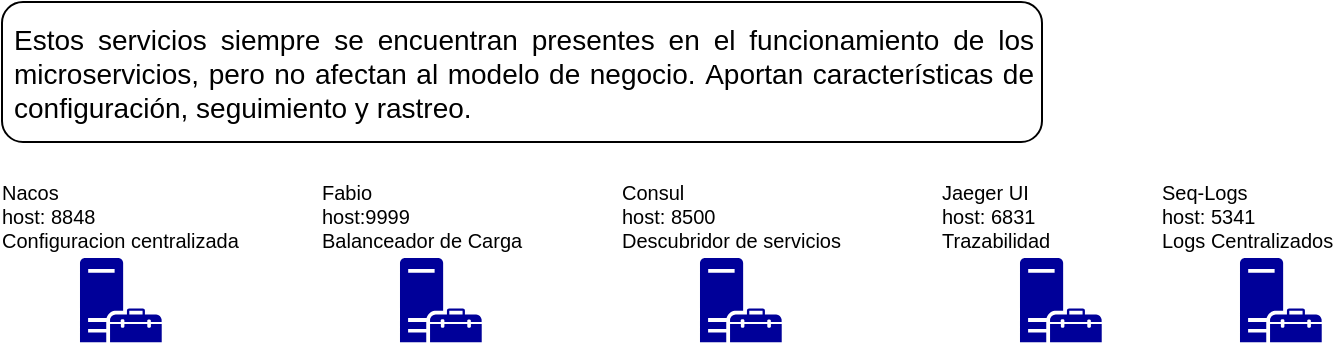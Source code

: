 <mxfile version="16.5.1" type="device" pages="2"><diagram id="eiE8Ho33zXovcv-_i38i" name="Servicios Configuracion"><mxGraphModel dx="981" dy="597" grid="1" gridSize="10" guides="1" tooltips="1" connect="1" arrows="1" fold="1" page="1" pageScale="1" pageWidth="827" pageHeight="1169" math="0" shadow="0"><root><mxCell id="BLNcCe2GnGnUfYNizn2t-0"/><mxCell id="BLNcCe2GnGnUfYNizn2t-1" parent="BLNcCe2GnGnUfYNizn2t-0"/><mxCell id="50lo1jSWTcB8BBS_rTSu-0" value="Fabio &lt;br&gt;host:9999&lt;br&gt;Balanceador de Carga" style="sketch=0;pointerEvents=1;shadow=0;dashed=0;html=1;strokeColor=none;labelPosition=left;verticalLabelPosition=top;verticalAlign=bottom;align=left;fillColor=#000099;shape=mxgraph.mscae.system_center.management_point;fontFamily=Helvetica;fontSize=10;" vertex="1" parent="BLNcCe2GnGnUfYNizn2t-1"><mxGeometry x="238.996" y="158.003" width="40.865" height="42.105" as="geometry"/></mxCell><mxCell id="50lo1jSWTcB8BBS_rTSu-1" value="Consul&lt;br&gt;host: 8500&lt;br&gt;Descubridor de servicios" style="sketch=0;pointerEvents=1;shadow=0;dashed=0;html=1;strokeColor=none;labelPosition=left;verticalLabelPosition=top;verticalAlign=bottom;align=left;fillColor=#000099;shape=mxgraph.mscae.system_center.management_point;fontFamily=Helvetica;fontSize=10;" vertex="1" parent="BLNcCe2GnGnUfYNizn2t-1"><mxGeometry x="388.996" y="158.003" width="40.865" height="42.105" as="geometry"/></mxCell><mxCell id="50lo1jSWTcB8BBS_rTSu-2" value="Nacos&lt;br&gt;host: 8848&lt;br&gt;Configuracion centralizada" style="sketch=0;pointerEvents=1;shadow=0;dashed=0;html=1;strokeColor=none;labelPosition=left;verticalLabelPosition=top;verticalAlign=bottom;align=left;fillColor=#000099;shape=mxgraph.mscae.system_center.management_point;fontFamily=Helvetica;fontSize=10;" vertex="1" parent="BLNcCe2GnGnUfYNizn2t-1"><mxGeometry x="78.996" y="158.003" width="40.865" height="42.105" as="geometry"/></mxCell><mxCell id="50lo1jSWTcB8BBS_rTSu-3" value="Jaeger UI&lt;br&gt;host: 6831&lt;br&gt;Trazabilidad" style="sketch=0;pointerEvents=1;shadow=0;dashed=0;html=1;strokeColor=none;labelPosition=left;verticalLabelPosition=top;verticalAlign=bottom;align=left;fillColor=#000099;shape=mxgraph.mscae.system_center.management_point;fontFamily=Helvetica;fontSize=10;" vertex="1" parent="BLNcCe2GnGnUfYNizn2t-1"><mxGeometry x="548.996" y="158.003" width="40.865" height="42.105" as="geometry"/></mxCell><mxCell id="50lo1jSWTcB8BBS_rTSu-4" value="Seq-Logs&lt;br&gt;host: 5341&lt;br&gt;Logs Centralizados" style="sketch=0;pointerEvents=1;shadow=0;dashed=0;html=1;strokeColor=none;labelPosition=left;verticalLabelPosition=top;verticalAlign=bottom;align=left;fillColor=#000099;shape=mxgraph.mscae.system_center.management_point;fontFamily=Helvetica;fontSize=10;" vertex="1" parent="BLNcCe2GnGnUfYNizn2t-1"><mxGeometry x="658.996" y="158.003" width="40.865" height="42.105" as="geometry"/></mxCell><mxCell id="50lo1jSWTcB8BBS_rTSu-6" value="&lt;div style=&quot;text-align: justify&quot;&gt;&lt;span style=&quot;font-size: 14px ; font-family: &amp;#34;helvetica&amp;#34;&quot;&gt;Estos servicios siempre se encuentran presentes en el funcionamiento de los microservicios, pero no afectan al modelo de negocio.&amp;nbsp;&lt;/span&gt;&lt;span style=&quot;font-family: &amp;#34;helvetica&amp;#34; ; font-size: 14px&quot;&gt;Aportan características de configuración, seguimiento y rastreo.&lt;/span&gt;&lt;/div&gt;" style="text;whiteSpace=wrap;html=1;fontSize=12;align=left;strokeColor=default;rounded=1;shadow=0;perimeterSpacing=5;glass=0;spacingLeft=0;spacingBottom=0;spacingRight=0;spacingTop=0;spacing=6;" vertex="1" parent="BLNcCe2GnGnUfYNizn2t-1"><mxGeometry x="40" y="30" width="520" height="70" as="geometry"/></mxCell></root></mxGraphModel></diagram><diagram id="CBIvexpkYKCOzFt0N3ry" name="Arquitectura"><mxGraphModel dx="981" dy="597" grid="1" gridSize="10" guides="1" tooltips="1" connect="1" arrows="1" fold="1" page="1" pageScale="1" pageWidth="413" pageHeight="583" math="0" shadow="0"><root><mxCell id="0"/><mxCell id="1" parent="0"/><mxCell id="V8p9EdzMUBo3gZEzxOVg-41" value="&lt;font style=&quot;font-size: 16px&quot;&gt;DIAGRAMA DE ARQUITECTURA &lt;br&gt;MÓDULO PERSONAS&lt;/font&gt;" style="text;html=1;align=center;verticalAlign=middle;resizable=0;points=[];autosize=1;strokeColor=none;fillColor=none;fontSize=16;fontStyle=1;fontFamily=Helvetica;" parent="1" vertex="1"><mxGeometry x="290" width="260" height="40" as="geometry"/></mxCell><mxCell id="iX9zONH5VEU5h0bnpXH0-19" value="" style="group;fontFamily=Helvetica;fontSize=10;" parent="1" vertex="1" connectable="0"><mxGeometry x="70" y="87" width="60" height="314" as="geometry"/></mxCell><mxCell id="iX9zONH5VEU5h0bnpXH0-20" value="" style="rounded=0;whiteSpace=wrap;html=1;dashed=1;strokeColor=#808080;strokeWidth=2;fillColor=none;fontFamily=Helvetica;fontSize=10;" parent="iX9zONH5VEU5h0bnpXH0-19" vertex="1"><mxGeometry y="-7.85" width="60" height="321.85" as="geometry"/></mxCell><mxCell id="E6ejT9geVdhUqf8DgSg_-6" value="" style="sketch=0;aspect=fixed;pointerEvents=1;shadow=0;dashed=0;html=1;strokeColor=none;labelPosition=center;verticalLabelPosition=bottom;verticalAlign=top;align=center;fillColor=#00188D;shape=mxgraph.azure.laptop;fontFamily=Helvetica;fontSize=10;" vertex="1" parent="iX9zONH5VEU5h0bnpXH0-19"><mxGeometry x="11.58" y="146.677" width="36.84" height="22.1" as="geometry"/></mxCell><mxCell id="JA3g9pSjvbFblu_ZpCmb-2" style="edgeStyle=orthogonalEdgeStyle;rounded=0;orthogonalLoop=1;jettySize=auto;html=1;entryX=0;entryY=0.5;entryDx=0;entryDy=0;entryPerimeter=0;fontSize=14;" edge="1" parent="1" source="iX9zONH5VEU5h0bnpXH0-2" target="yRNRIFUS5L3hZ81UXR7S-1"><mxGeometry relative="1" as="geometry"><Array as="points"><mxPoint x="572" y="281"/><mxPoint x="572" y="222"/></Array></mxGeometry></mxCell><mxCell id="JA3g9pSjvbFblu_ZpCmb-3" style="edgeStyle=orthogonalEdgeStyle;rounded=0;orthogonalLoop=1;jettySize=auto;html=1;fontSize=14;" edge="1" parent="1" source="iX9zONH5VEU5h0bnpXH0-2" target="iX9zONH5VEU5h0bnpXH0-6"><mxGeometry relative="1" as="geometry"><Array as="points"><mxPoint x="572" y="281"/><mxPoint x="572" y="342"/></Array></mxGeometry></mxCell><mxCell id="iX9zONH5VEU5h0bnpXH0-2" value="" style="rounded=0;whiteSpace=wrap;html=1;dashed=1;fillColor=none;strokeColor=#808080;strokeWidth=2;fontFamily=Helvetica;fontSize=10;" parent="1" vertex="1"><mxGeometry x="160" y="81" width="340" height="320" as="geometry"/></mxCell><mxCell id="E6ejT9geVdhUqf8DgSg_-4" style="edgeStyle=orthogonalEdgeStyle;rounded=0;orthogonalLoop=1;jettySize=auto;html=1;entryX=0;entryY=0.5;entryDx=0;entryDy=0;entryPerimeter=0;fontSize=14;" edge="1" parent="1" source="iX9zONH5VEU5h0bnpXH0-14" target="UVBJqY_4mzhf6UuBsoLD-4"><mxGeometry relative="1" as="geometry"/></mxCell><mxCell id="E6ejT9geVdhUqf8DgSg_-5" style="edgeStyle=orthogonalEdgeStyle;rounded=0;orthogonalLoop=1;jettySize=auto;html=1;entryX=0;entryY=0.5;entryDx=0;entryDy=0;entryPerimeter=0;fontSize=14;" edge="1" parent="1" source="iX9zONH5VEU5h0bnpXH0-14" target="iX9zONH5VEU5h0bnpXH0-8"><mxGeometry relative="1" as="geometry"/></mxCell><mxCell id="E6ejT9geVdhUqf8DgSg_-15" style="edgeStyle=orthogonalEdgeStyle;rounded=0;orthogonalLoop=1;jettySize=auto;html=1;entryX=0.005;entryY=0.641;entryDx=0;entryDy=0;entryPerimeter=0;fontSize=14;" edge="1" parent="1" source="iX9zONH5VEU5h0bnpXH0-14" target="E6ejT9geVdhUqf8DgSg_-14"><mxGeometry relative="1" as="geometry"/></mxCell><mxCell id="iX9zONH5VEU5h0bnpXH0-14" value="&lt;font style=&quot;font-size: 10px;&quot;&gt;Microservicio&lt;br style=&quot;font-size: 10px;&quot;&gt;Gateway&lt;br style=&quot;font-size: 10px;&quot;&gt;.Net Core 5&lt;br style=&quot;font-size: 10px;&quot;&gt;host:5000&lt;/font&gt;" style="sketch=0;pointerEvents=1;shadow=0;dashed=0;html=1;strokeColor=none;labelPosition=left;verticalLabelPosition=top;verticalAlign=bottom;align=right;fillColor=#000099;shape=mxgraph.mscae.system_center.management_point;fontFamily=Helvetica;fontSize=10;" parent="1" vertex="1"><mxGeometry x="227.996" y="222.933" width="40.865" height="42.105" as="geometry"/></mxCell><mxCell id="iX9zONH5VEU5h0bnpXH0-8" value="&lt;font style=&quot;font-size: 10px;&quot;&gt;Microservicio&lt;br style=&quot;font-size: 10px;&quot;&gt;Personas&lt;br style=&quot;font-size: 10px;&quot;&gt;.Net Core 5&lt;br style=&quot;font-size: 10px;&quot;&gt;host:5010&lt;/font&gt;" style="sketch=0;pointerEvents=1;shadow=0;dashed=0;html=1;strokeColor=none;labelPosition=right;verticalLabelPosition=middle;verticalAlign=middle;align=left;fillColor=#000099;shape=mxgraph.mscae.system_center.roles;fontFamily=Helvetica;fontSize=10;" parent="1" vertex="1"><mxGeometry x="377.121" y="223.042" width="35.757" height="42.105" as="geometry"/></mxCell><mxCell id="yRNRIFUS5L3hZ81UXR7S-1" value="&lt;font style=&quot;font-size: 10px&quot;&gt;Base de Datos&lt;br style=&quot;font-size: 10px&quot;&gt;MongoDB 5.0.3&amp;nbsp;&lt;br style=&quot;font-size: 10px&quot;&gt;&lt;span lang=&quot;ES-MX&quot; style=&quot;line-height: 107% ; font-size: 10px&quot;&gt;host:27018&lt;/span&gt;&lt;/font&gt;" style="sketch=0;pointerEvents=1;shadow=0;dashed=0;html=1;strokeColor=none;labelPosition=center;verticalLabelPosition=bottom;verticalAlign=top;align=center;fillColor=#000099;shape=mxgraph.mscae.enterprise.database_server;fontFamily=Helvetica;fontSize=10;" parent="1" vertex="1"><mxGeometry x="643.822" y="201.003" width="32.351" height="42.105" as="geometry"/></mxCell><mxCell id="UVBJqY_4mzhf6UuBsoLD-4" value="Microservicio&lt;br&gt;Documentología&lt;br&gt;.Net Core 5&lt;br&gt;host:5015" style="sketch=0;pointerEvents=1;shadow=0;dashed=0;html=1;strokeColor=none;labelPosition=right;verticalLabelPosition=middle;verticalAlign=middle;align=left;fillColor=#000099;shape=mxgraph.mscae.system_center.roles;fontFamily=Helvetica;fontSize=10;" parent="1" vertex="1"><mxGeometry x="377.121" y="141.002" width="35.757" height="42.105" as="geometry"/></mxCell><mxCell id="UVBJqY_4mzhf6UuBsoLD-78" value="&lt;font style=&quot;font-size: 10px&quot;&gt;&lt;b&gt;HOST&lt;br&gt;Vima (desarrollo):&amp;nbsp; 192.168.100.250&lt;br&gt;Crea (desarrollo):&amp;nbsp; &amp;nbsp;10.1.100.59&lt;/b&gt;&lt;/font&gt;" style="rounded=1;whiteSpace=wrap;html=1;fontFamily=Helvetica;fontSize=10;fontColor=#000000;strokeColor=none;strokeWidth=2;align=left;" parent="1" vertex="1"><mxGeometry x="170" y="87" width="218.12" height="41.05" as="geometry"/></mxCell><mxCell id="iX9zONH5VEU5h0bnpXH0-6" value="&lt;font style=&quot;font-size: 10px&quot;&gt;Base de Datos&lt;br style=&quot;font-size: 10px&quot;&gt;Oracle 19c&lt;br style=&quot;font-size: 10px&quot;&gt;&lt;span lang=&quot;ES-MX&quot; style=&quot;line-height: 107% ; font-size: 10px&quot;&gt;host:1521&amp;nbsp;&lt;/span&gt;&lt;/font&gt;" style="sketch=0;pointerEvents=1;shadow=0;dashed=0;html=1;strokeColor=none;labelPosition=center;verticalLabelPosition=bottom;verticalAlign=top;align=center;fillColor=#000099;shape=mxgraph.mscae.enterprise.database_server;fontFamily=Helvetica;fontSize=10;" parent="1" vertex="1"><mxGeometry x="643.822" y="321.003" width="32.351" height="42.105" as="geometry"/></mxCell><mxCell id="E6ejT9geVdhUqf8DgSg_-10" style="edgeStyle=orthogonalEdgeStyle;rounded=0;orthogonalLoop=1;jettySize=auto;html=1;entryX=0;entryY=0.5;entryDx=0;entryDy=0;entryPerimeter=0;fontSize=14;" edge="1" parent="1" source="E6ejT9geVdhUqf8DgSg_-6" target="iX9zONH5VEU5h0bnpXH0-14"><mxGeometry relative="1" as="geometry"/></mxCell><mxCell id="E6ejT9geVdhUqf8DgSg_-14" value="Micros &lt;br&gt;Soporte" style="sketch=0;pointerEvents=1;shadow=0;dashed=0;html=1;strokeColor=none;labelPosition=right;verticalLabelPosition=middle;verticalAlign=middle;align=left;fillColor=#000099;shape=mxgraph.mscae.system_center.management_point;fontFamily=Helvetica;fontSize=10;" vertex="1" parent="1"><mxGeometry x="377.116" y="320.003" width="40.865" height="42.105" as="geometry"/></mxCell><mxCell id="JA3g9pSjvbFblu_ZpCmb-1" value="" style="group" vertex="1" connectable="0" parent="1"><mxGeometry x="540" y="81" width="240" height="90" as="geometry"/></mxCell><mxCell id="E6ejT9geVdhUqf8DgSg_-1" value="&lt;font style=&quot;font-size: 10px&quot;&gt;Microservicio&lt;br style=&quot;font-size: 10px&quot;&gt;Auditoria&lt;br&gt;.Net Core 5&lt;br&gt;host:5002&lt;/font&gt;" style="sketch=0;pointerEvents=1;shadow=0;dashed=0;html=1;strokeColor=none;labelPosition=right;verticalLabelPosition=middle;verticalAlign=middle;align=left;fillColor=#000099;shape=mxgraph.mscae.system_center.roles;fontFamily=Helvetica;fontSize=10;" vertex="1" parent="JA3g9pSjvbFblu_ZpCmb-1"><mxGeometry x="10.001" y="37.892" width="35.757" height="42.105" as="geometry"/></mxCell><mxCell id="E6ejT9geVdhUqf8DgSg_-2" value="&lt;font style=&quot;font-size: 10px;&quot;&gt;Microservicio&lt;br style=&quot;font-size: 10px;&quot;&gt;Globalización&lt;br style=&quot;font-size: 10px;&quot;&gt;NodeJs&lt;br style=&quot;font-size: 10px;&quot;&gt;host:3000&lt;/font&gt;" style="sketch=0;pointerEvents=1;shadow=0;dashed=0;html=1;strokeColor=none;labelPosition=right;verticalLabelPosition=middle;verticalAlign=middle;align=left;fillColor=#000099;shape=mxgraph.mscae.system_center.roles;fontFamily=Helvetica;fontSize=10;" vertex="1" parent="JA3g9pSjvbFblu_ZpCmb-1"><mxGeometry x="134.181" y="37.892" width="35.757" height="42.105" as="geometry"/></mxCell><mxCell id="E6ejT9geVdhUqf8DgSg_-18" value="" style="rounded=0;whiteSpace=wrap;html=1;dashed=1;fillColor=none;strokeColor=#808080;strokeWidth=2;fontFamily=Helvetica;fontSize=10;" vertex="1" parent="JA3g9pSjvbFblu_ZpCmb-1"><mxGeometry width="240" height="90" as="geometry"/></mxCell><mxCell id="E6ejT9geVdhUqf8DgSg_-19" value="&lt;span style=&quot;font-size: 12px&quot;&gt;&lt;b&gt;Micros Soporte&lt;/b&gt;&lt;/span&gt;" style="rounded=1;whiteSpace=wrap;html=1;fontFamily=Helvetica;fontSize=10;fontColor=#000000;strokeColor=none;strokeWidth=2;align=left;" vertex="1" parent="JA3g9pSjvbFblu_ZpCmb-1"><mxGeometry x="10" y="2.09" width="170" height="20" as="geometry"/></mxCell></root></mxGraphModel></diagram></mxfile>